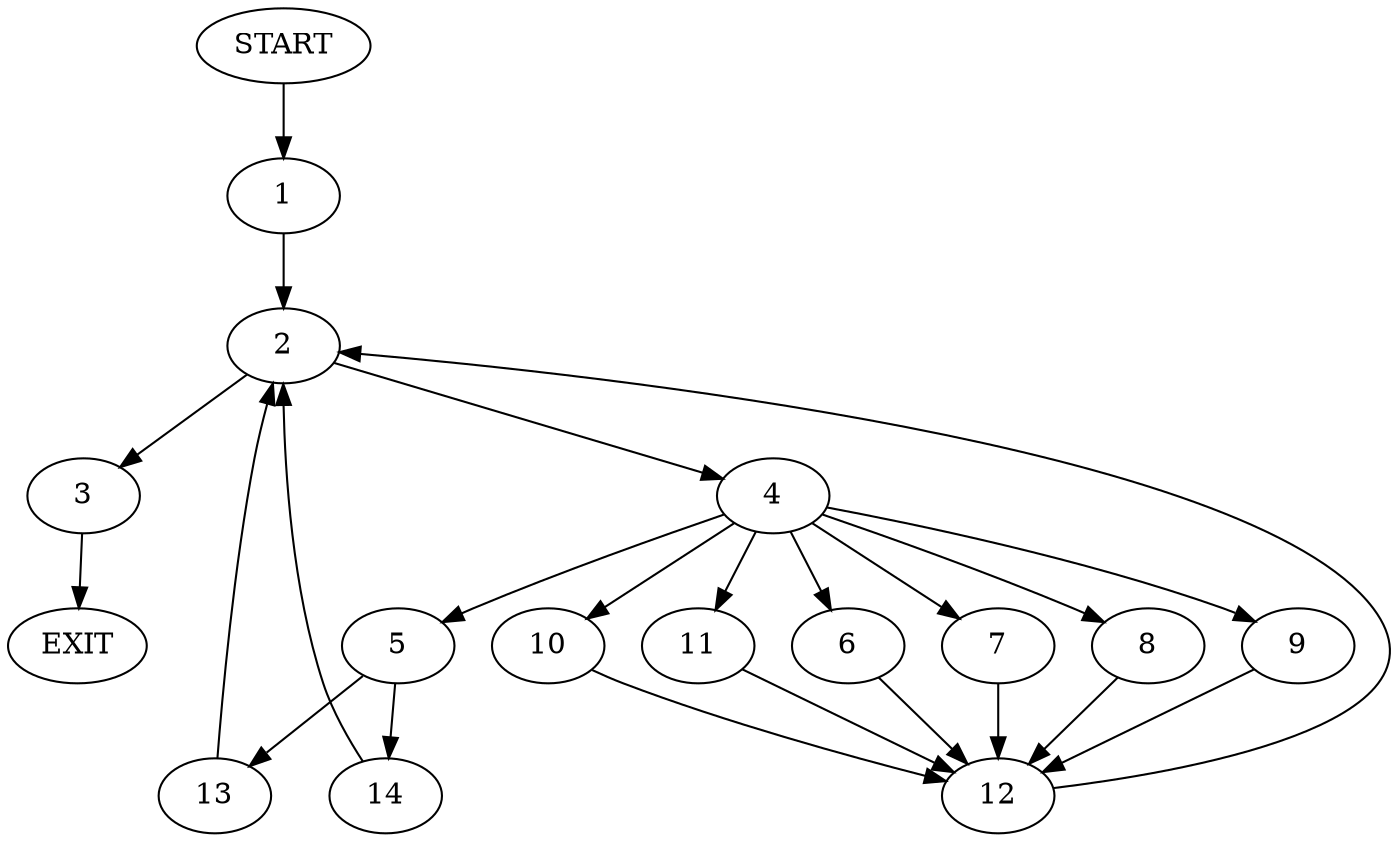 digraph {
0 [label="START"]
15 [label="EXIT"]
0 -> 1
1 -> 2
2 -> 3
2 -> 4
4 -> 5
4 -> 6
4 -> 7
4 -> 8
4 -> 9
4 -> 10
4 -> 11
3 -> 15
8 -> 12
9 -> 12
11 -> 12
5 -> 13
5 -> 14
10 -> 12
7 -> 12
6 -> 12
12 -> 2
13 -> 2
14 -> 2
}
